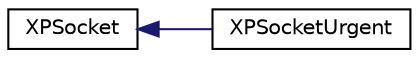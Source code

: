 digraph "Graphical Class Hierarchy"
{
  edge [fontname="Helvetica",fontsize="10",labelfontname="Helvetica",labelfontsize="10"];
  node [fontname="Helvetica",fontsize="10",shape=record];
  rankdir="LR";
  Node1 [label="XPSocket",height=0.2,width=0.4,color="black", fillcolor="white", style="filled",URL="$classRNReplicaNet_1_1XPSocket.html"];
  Node1 -> Node2 [dir="back",color="midnightblue",fontsize="10",style="solid",fontname="Helvetica"];
  Node2 [label="XPSocketUrgent",height=0.2,width=0.4,color="black", fillcolor="white", style="filled",URL="$classRNReplicaNet_1_1XPSocketUrgent.html"];
}
